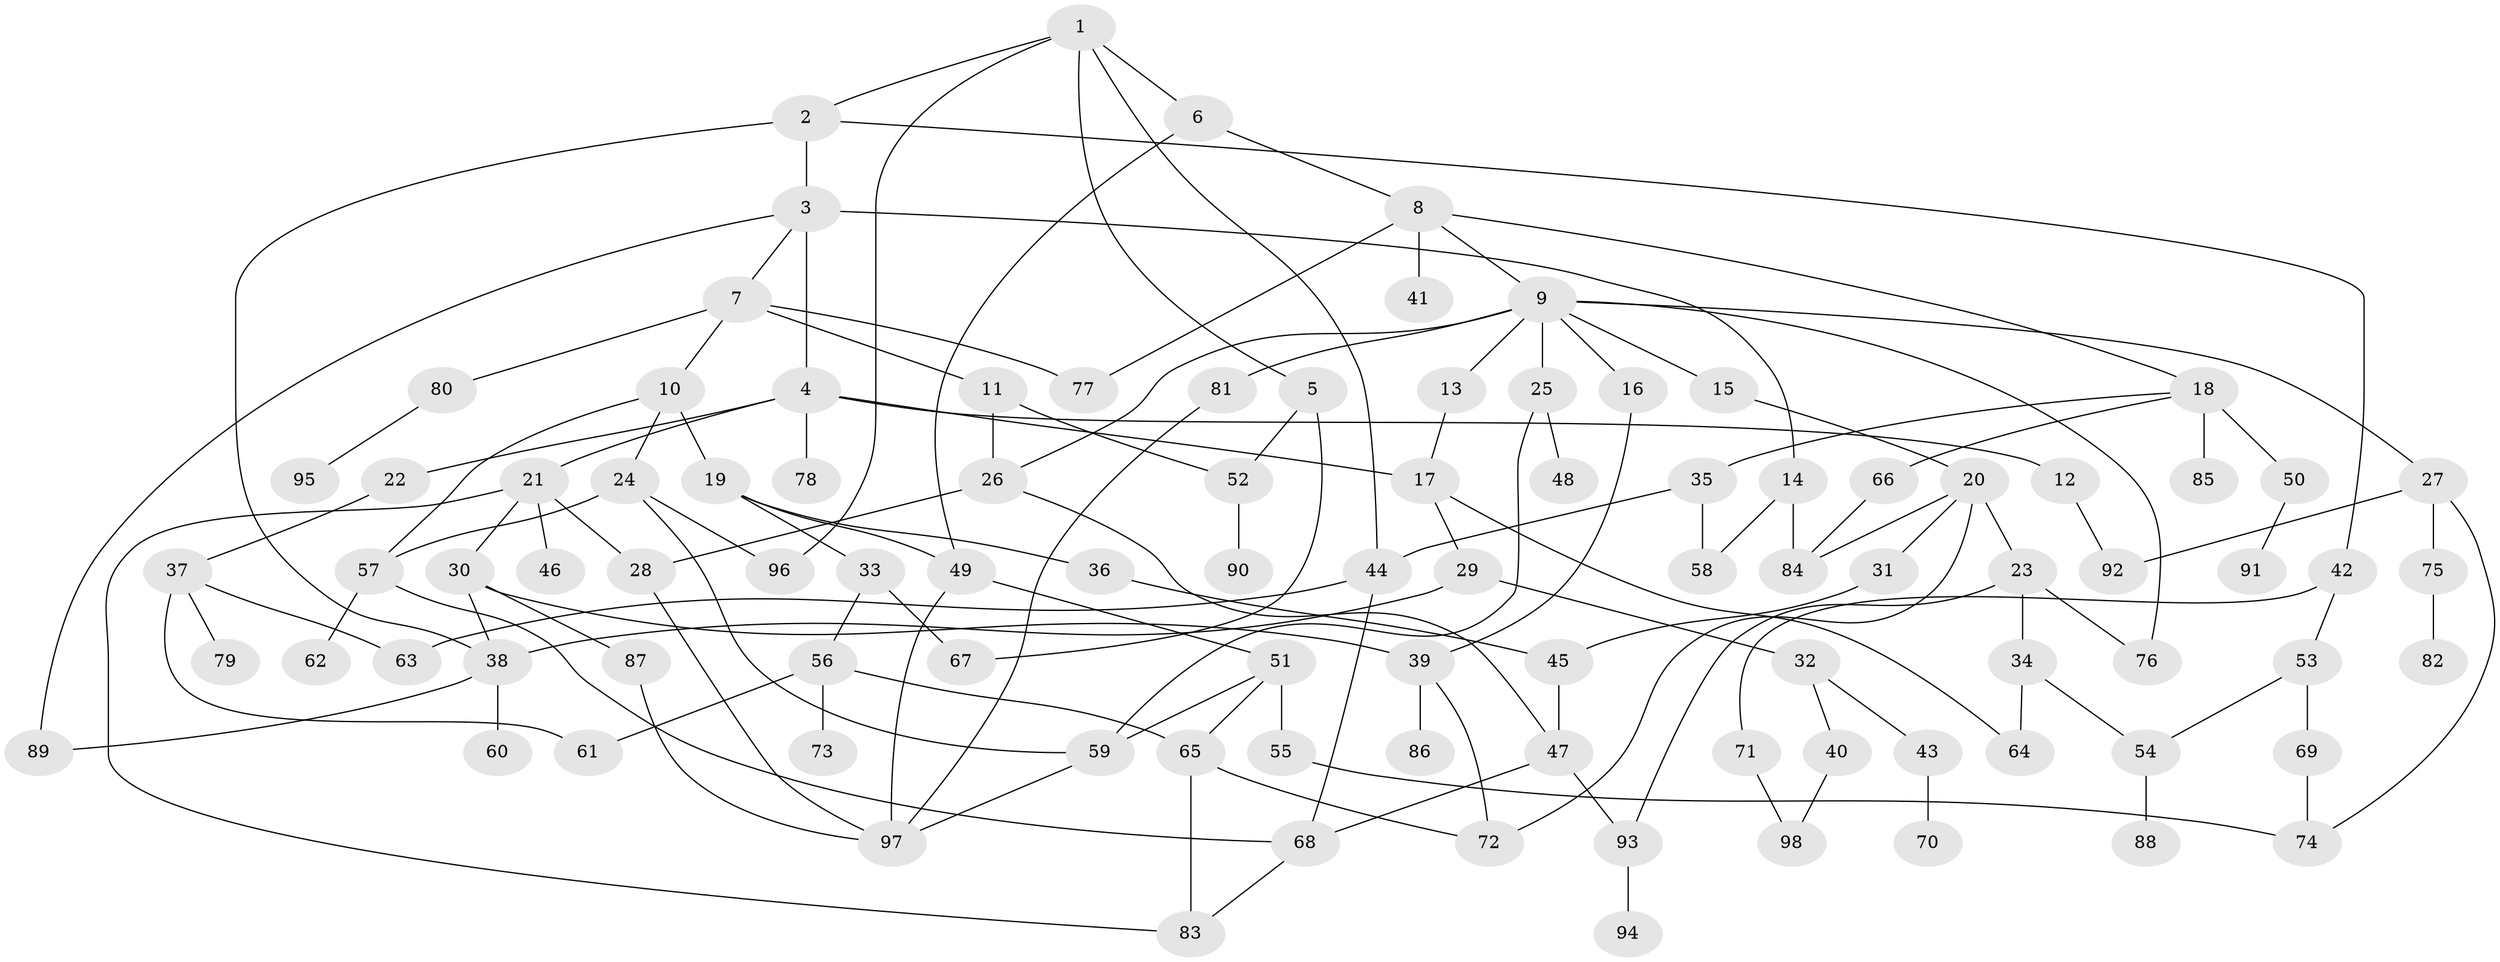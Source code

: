 // Generated by graph-tools (version 1.1) at 2025/49/03/09/25 03:49:23]
// undirected, 98 vertices, 139 edges
graph export_dot {
graph [start="1"]
  node [color=gray90,style=filled];
  1;
  2;
  3;
  4;
  5;
  6;
  7;
  8;
  9;
  10;
  11;
  12;
  13;
  14;
  15;
  16;
  17;
  18;
  19;
  20;
  21;
  22;
  23;
  24;
  25;
  26;
  27;
  28;
  29;
  30;
  31;
  32;
  33;
  34;
  35;
  36;
  37;
  38;
  39;
  40;
  41;
  42;
  43;
  44;
  45;
  46;
  47;
  48;
  49;
  50;
  51;
  52;
  53;
  54;
  55;
  56;
  57;
  58;
  59;
  60;
  61;
  62;
  63;
  64;
  65;
  66;
  67;
  68;
  69;
  70;
  71;
  72;
  73;
  74;
  75;
  76;
  77;
  78;
  79;
  80;
  81;
  82;
  83;
  84;
  85;
  86;
  87;
  88;
  89;
  90;
  91;
  92;
  93;
  94;
  95;
  96;
  97;
  98;
  1 -- 2;
  1 -- 5;
  1 -- 6;
  1 -- 44;
  1 -- 96;
  2 -- 3;
  2 -- 42;
  2 -- 38;
  3 -- 4;
  3 -- 7;
  3 -- 14;
  3 -- 89;
  4 -- 12;
  4 -- 21;
  4 -- 22;
  4 -- 78;
  4 -- 17;
  5 -- 52;
  5 -- 67;
  6 -- 8;
  6 -- 49;
  7 -- 10;
  7 -- 11;
  7 -- 77;
  7 -- 80;
  8 -- 9;
  8 -- 18;
  8 -- 41;
  8 -- 77;
  9 -- 13;
  9 -- 15;
  9 -- 16;
  9 -- 25;
  9 -- 26;
  9 -- 27;
  9 -- 76;
  9 -- 81;
  10 -- 19;
  10 -- 24;
  10 -- 57;
  11 -- 52;
  11 -- 26;
  12 -- 92;
  13 -- 17;
  14 -- 84;
  14 -- 58;
  15 -- 20;
  16 -- 39;
  17 -- 29;
  17 -- 64;
  18 -- 35;
  18 -- 50;
  18 -- 66;
  18 -- 85;
  19 -- 33;
  19 -- 36;
  19 -- 49;
  20 -- 23;
  20 -- 31;
  20 -- 72;
  20 -- 84;
  21 -- 28;
  21 -- 30;
  21 -- 46;
  21 -- 83;
  22 -- 37;
  23 -- 34;
  23 -- 93;
  23 -- 76;
  24 -- 96;
  24 -- 59;
  24 -- 57;
  25 -- 48;
  25 -- 59;
  26 -- 47;
  26 -- 28;
  27 -- 75;
  27 -- 92;
  27 -- 74;
  28 -- 97;
  29 -- 32;
  29 -- 38;
  30 -- 39;
  30 -- 87;
  30 -- 38;
  31 -- 45;
  32 -- 40;
  32 -- 43;
  33 -- 56;
  33 -- 67;
  34 -- 54;
  34 -- 64;
  35 -- 44;
  35 -- 58;
  36 -- 45;
  37 -- 63;
  37 -- 79;
  37 -- 61;
  38 -- 60;
  38 -- 89;
  39 -- 86;
  39 -- 72;
  40 -- 98;
  42 -- 53;
  42 -- 71;
  43 -- 70;
  44 -- 68;
  44 -- 63;
  45 -- 47;
  47 -- 68;
  47 -- 93;
  49 -- 51;
  49 -- 97;
  50 -- 91;
  51 -- 55;
  51 -- 59;
  51 -- 65;
  52 -- 90;
  53 -- 54;
  53 -- 69;
  54 -- 88;
  55 -- 74;
  56 -- 61;
  56 -- 65;
  56 -- 73;
  57 -- 62;
  57 -- 68;
  59 -- 97;
  65 -- 72;
  65 -- 83;
  66 -- 84;
  68 -- 83;
  69 -- 74;
  71 -- 98;
  75 -- 82;
  80 -- 95;
  81 -- 97;
  87 -- 97;
  93 -- 94;
}
